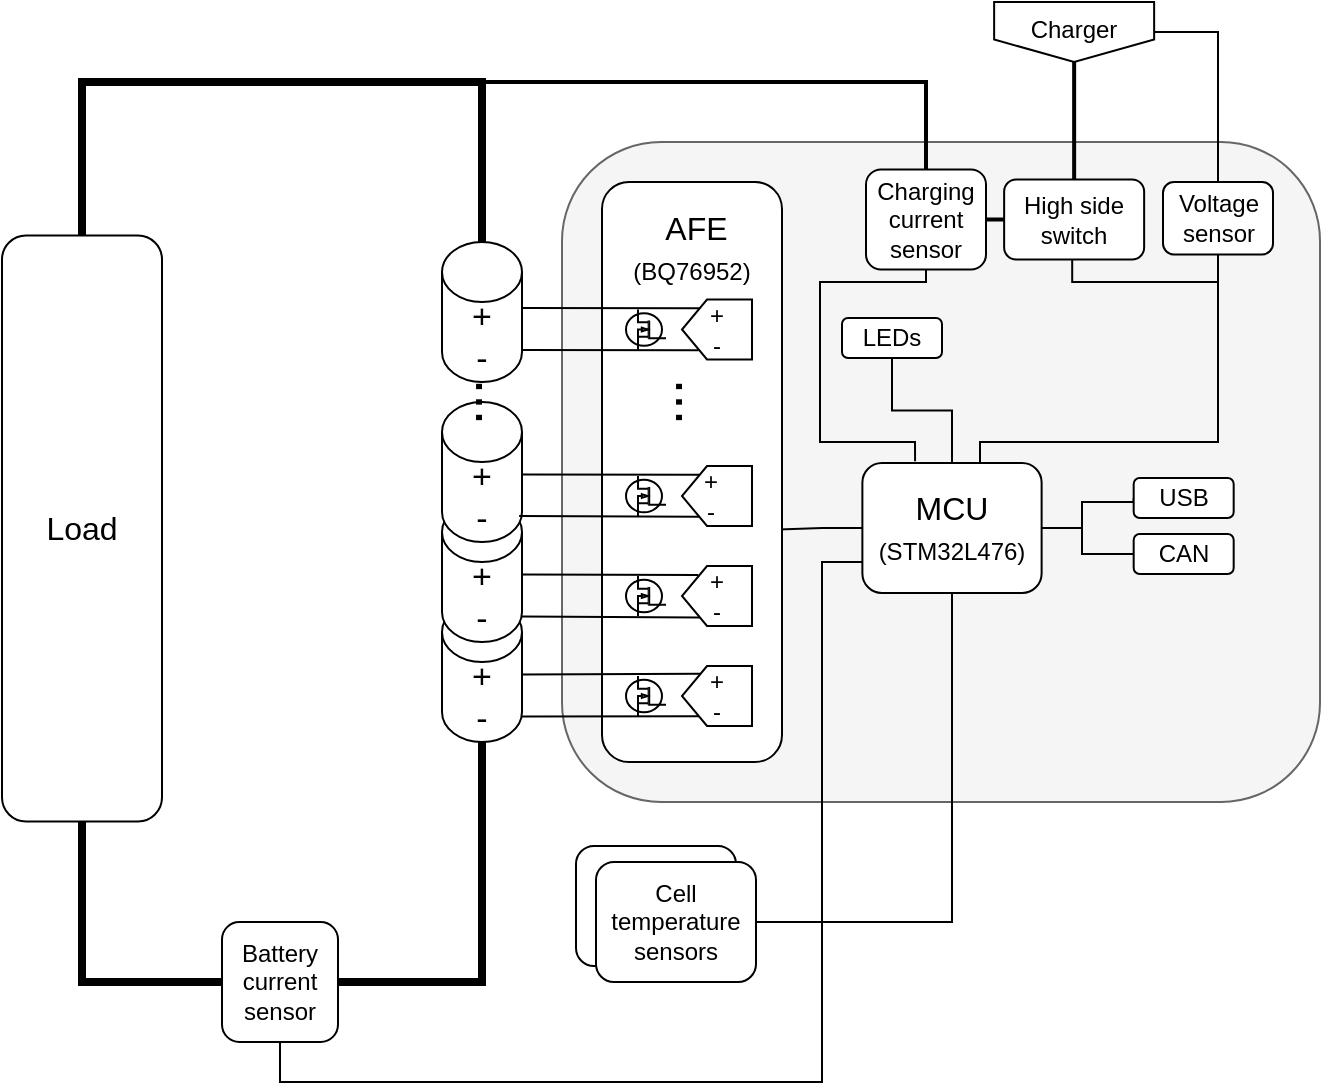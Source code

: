 <mxfile version="24.7.5">
  <diagram name="Page-1" id="EQJyJkfQMdv3somNTGk6">
    <mxGraphModel dx="2284" dy="838" grid="1" gridSize="10" guides="1" tooltips="1" connect="1" arrows="1" fold="1" page="1" pageScale="1" pageWidth="850" pageHeight="1100" math="0" shadow="0">
      <root>
        <mxCell id="0" />
        <mxCell id="1" parent="0" />
        <mxCell id="3wv0DajLx1wPOdPRmN7i-8" value="" style="rounded=1;whiteSpace=wrap;html=1;fillColor=#f5f5f5;strokeColor=#666666;fontColor=#333333;" parent="1" vertex="1">
          <mxGeometry x="10" y="170" width="379" height="330" as="geometry" />
        </mxCell>
        <mxCell id="TeZvGwJzhUlr74pMuj6Z-2" value="&lt;font style=&quot;font-size: 17px;&quot;&gt;+&lt;br style=&quot;border-color: var(--border-color);&quot;&gt;-&lt;/font&gt;" style="shape=cylinder3;whiteSpace=wrap;html=1;boundedLbl=1;backgroundOutline=1;size=15;" parent="1" vertex="1">
          <mxGeometry x="-50" y="400" width="40" height="70" as="geometry" />
        </mxCell>
        <mxCell id="TeZvGwJzhUlr74pMuj6Z-4" value="&lt;font style=&quot;font-size: 17px;&quot;&gt;+&lt;br style=&quot;border-color: var(--border-color);&quot;&gt;-&lt;/font&gt;" style="shape=cylinder3;whiteSpace=wrap;html=1;boundedLbl=1;backgroundOutline=1;size=15;" parent="1" vertex="1">
          <mxGeometry x="-50" y="350" width="40" height="70" as="geometry" />
        </mxCell>
        <mxCell id="TeZvGwJzhUlr74pMuj6Z-5" value="&lt;font style=&quot;font-size: 17px;&quot;&gt;+&lt;br style=&quot;border-color: var(--border-color);&quot;&gt;-&lt;/font&gt;" style="shape=cylinder3;whiteSpace=wrap;html=1;boundedLbl=1;backgroundOutline=1;size=15;" parent="1" vertex="1">
          <mxGeometry x="-50" y="300" width="40" height="70" as="geometry" />
        </mxCell>
        <mxCell id="TeZvGwJzhUlr74pMuj6Z-6" value="&lt;font style=&quot;font-size: 28px;&quot;&gt;...&lt;/font&gt;" style="text;html=1;strokeColor=none;fillColor=none;align=center;verticalAlign=middle;whiteSpace=wrap;rounded=0;rotation=-90;" parent="1" vertex="1">
          <mxGeometry x="-60" y="292.5" width="40" height="15" as="geometry" />
        </mxCell>
        <mxCell id="TeZvGwJzhUlr74pMuj6Z-7" value="&lt;font style=&quot;font-size: 17px;&quot;&gt;+&lt;br&gt;-&lt;/font&gt;" style="shape=cylinder3;whiteSpace=wrap;html=1;boundedLbl=1;backgroundOutline=1;size=15;" parent="1" vertex="1">
          <mxGeometry x="-50" y="220" width="40" height="70" as="geometry" />
        </mxCell>
        <mxCell id="rOv4unldxosovvvKGmgh-10" style="edgeStyle=orthogonalEdgeStyle;rounded=0;orthogonalLoop=1;jettySize=auto;html=1;entryX=0.5;entryY=1;entryDx=0;entryDy=0;endArrow=none;endFill=0;" parent="1" source="mOUoje14_cyd4yB3jaxS-1" target="PAm2uFlAgmHI_0X1vEtF-1" edge="1">
          <mxGeometry relative="1" as="geometry" />
        </mxCell>
        <mxCell id="rOv4unldxosovvvKGmgh-12" style="edgeStyle=orthogonalEdgeStyle;rounded=0;orthogonalLoop=1;jettySize=auto;html=1;endArrow=none;endFill=0;exitX=1;exitY=0.5;exitDx=0;exitDy=0;entryX=0;entryY=0.5;entryDx=0;entryDy=0;" parent="1" source="mOUoje14_cyd4yB3jaxS-1" target="4OLsYMQMICfBBXzMfYlJ-3" edge="1">
          <mxGeometry relative="1" as="geometry">
            <mxPoint x="249.81" y="348.007" as="sourcePoint" />
            <mxPoint x="286.68" y="340" as="targetPoint" />
            <Array as="points">
              <mxPoint x="270" y="363" />
              <mxPoint x="270" y="350" />
              <mxPoint x="296" y="350" />
            </Array>
          </mxGeometry>
        </mxCell>
        <mxCell id="rOv4unldxosovvvKGmgh-13" style="edgeStyle=orthogonalEdgeStyle;rounded=0;orthogonalLoop=1;jettySize=auto;html=1;endArrow=none;endFill=0;entryX=1;entryY=0.5;entryDx=0;entryDy=0;" parent="1" source="mOUoje14_cyd4yB3jaxS-1" target="3wv0DajLx1wPOdPRmN7i-7" edge="1">
          <mxGeometry relative="1" as="geometry">
            <mxPoint x="194" y="440" as="targetPoint" />
            <Array as="points">
              <mxPoint x="205" y="560" />
            </Array>
          </mxGeometry>
        </mxCell>
        <mxCell id="rOv4unldxosovvvKGmgh-16" style="edgeStyle=orthogonalEdgeStyle;rounded=0;orthogonalLoop=1;jettySize=auto;html=1;endArrow=none;endFill=0;" parent="1" source="mOUoje14_cyd4yB3jaxS-1" target="4OLsYMQMICfBBXzMfYlJ-18" edge="1">
          <mxGeometry relative="1" as="geometry">
            <Array as="points">
              <mxPoint x="219" y="320" />
              <mxPoint x="338" y="320" />
            </Array>
            <mxPoint x="115.52" y="251.08" as="targetPoint" />
          </mxGeometry>
        </mxCell>
        <mxCell id="rOv4unldxosovvvKGmgh-21" style="edgeStyle=orthogonalEdgeStyle;rounded=0;orthogonalLoop=1;jettySize=auto;html=1;endArrow=none;endFill=0;" parent="1" source="mOUoje14_cyd4yB3jaxS-1" target="mOUoje14_cyd4yB3jaxS-92" edge="1">
          <mxGeometry relative="1" as="geometry">
            <Array as="points">
              <mxPoint x="140" y="380" />
              <mxPoint x="140" y="640" />
              <mxPoint x="-131" y="640" />
            </Array>
            <mxPoint x="170" y="530" as="sourcePoint" />
          </mxGeometry>
        </mxCell>
        <mxCell id="IOinGAKgZoLSvKj5LpSs-5" style="edgeStyle=orthogonalEdgeStyle;rounded=0;orthogonalLoop=1;jettySize=auto;html=1;endArrow=none;endFill=0;exitX=1;exitY=0.5;exitDx=0;exitDy=0;entryX=0;entryY=0.5;entryDx=0;entryDy=0;" parent="1" source="mOUoje14_cyd4yB3jaxS-1" target="4OLsYMQMICfBBXzMfYlJ-7" edge="1">
          <mxGeometry relative="1" as="geometry">
            <mxPoint x="249.81" y="348.007" as="sourcePoint" />
            <Array as="points">
              <mxPoint x="270" y="363" />
              <mxPoint x="270" y="376" />
            </Array>
          </mxGeometry>
        </mxCell>
        <mxCell id="1AQ6WkJMX0u51MozSQrl-1" style="edgeStyle=orthogonalEdgeStyle;rounded=0;orthogonalLoop=1;jettySize=auto;html=1;entryX=0.98;entryY=0.599;entryDx=0;entryDy=0;endArrow=none;endFill=0;entryPerimeter=0;" parent="1" source="mOUoje14_cyd4yB3jaxS-1" target="mOUoje14_cyd4yB3jaxS-8" edge="1">
          <mxGeometry relative="1" as="geometry" />
        </mxCell>
        <mxCell id="mOUoje14_cyd4yB3jaxS-1" value="MCU&lt;br&gt;&lt;font style=&quot;font-size: 12px;&quot;&gt;(STM32L476)&lt;/font&gt;" style="rounded=1;whiteSpace=wrap;html=1;fontSize=16;" parent="1" vertex="1">
          <mxGeometry x="160.19" y="330.5" width="89.62" height="65" as="geometry" />
        </mxCell>
        <mxCell id="mOUoje14_cyd4yB3jaxS-8" value="" style="rounded=1;whiteSpace=wrap;html=1;fontSize=16;" parent="1" vertex="1">
          <mxGeometry x="30" y="190" width="90" height="290" as="geometry" />
        </mxCell>
        <mxCell id="mOUoje14_cyd4yB3jaxS-7" value="&lt;font style=&quot;font-size: 28px;&quot;&gt;...&lt;/font&gt;" style="text;html=1;strokeColor=none;fillColor=none;align=center;verticalAlign=middle;whiteSpace=wrap;rounded=0;rotation=-90;" parent="1" vertex="1">
          <mxGeometry x="30" y="285" width="60" height="30" as="geometry" />
        </mxCell>
        <mxCell id="mOUoje14_cyd4yB3jaxS-12" value="" style="verticalLabelPosition=bottom;shadow=0;dashed=0;align=center;html=1;verticalAlign=top;shape=mxgraph.electrical.mosfets1.n-channel_mosfet_1;fontSize=16;flipH=1;" parent="1" vertex="1">
          <mxGeometry x="42" y="253.75" width="20" height="20" as="geometry" />
        </mxCell>
        <mxCell id="mOUoje14_cyd4yB3jaxS-14" value="" style="endArrow=none;html=1;rounded=0;fontSize=16;exitX=1;exitY=1;exitDx=0;exitDy=-15;exitPerimeter=0;entryX=0.739;entryY=0.147;entryDx=0;entryDy=0;entryPerimeter=0;" parent="1" target="mOUoje14_cyd4yB3jaxS-87" edge="1">
          <mxGeometry width="50" height="50" relative="1" as="geometry">
            <mxPoint x="-10" y="253" as="sourcePoint" />
            <mxPoint x="76.895" y="252.434" as="targetPoint" />
          </mxGeometry>
        </mxCell>
        <mxCell id="mOUoje14_cyd4yB3jaxS-18" value="" style="endArrow=none;html=1;rounded=0;fontSize=16;exitX=1;exitY=1;exitDx=0;exitDy=-15;exitPerimeter=0;entryX=0.763;entryY=0.845;entryDx=0;entryDy=0;entryPerimeter=0;" parent="1" target="mOUoje14_cyd4yB3jaxS-87" edge="1">
          <mxGeometry width="50" height="50" relative="1" as="geometry">
            <mxPoint x="-10" y="274" as="sourcePoint" />
            <mxPoint x="76.895" y="274.054" as="targetPoint" />
          </mxGeometry>
        </mxCell>
        <mxCell id="mOUoje14_cyd4yB3jaxS-49" value="&amp;nbsp;AFE&lt;br&gt;&lt;font style=&quot;font-size: 12px;&quot;&gt;(BQ76952)&lt;/font&gt;" style="text;html=1;strokeColor=none;fillColor=none;align=center;verticalAlign=middle;whiteSpace=wrap;rounded=0;fontSize=16;" parent="1" vertex="1">
          <mxGeometry x="40" y="197.5" width="70" height="51.25" as="geometry" />
        </mxCell>
        <mxCell id="mOUoje14_cyd4yB3jaxS-66" value="" style="verticalLabelPosition=bottom;shadow=0;dashed=0;align=center;html=1;verticalAlign=top;shape=mxgraph.electrical.mosfets1.n-channel_mosfet_1;fontSize=16;flipH=1;" parent="1" vertex="1">
          <mxGeometry x="42" y="337" width="20" height="20" as="geometry" />
        </mxCell>
        <mxCell id="mOUoje14_cyd4yB3jaxS-69" value="" style="verticalLabelPosition=bottom;shadow=0;dashed=0;align=center;html=1;verticalAlign=top;shape=mxgraph.electrical.abstract.dac;fontSize=16;fillColor=#ffffff;flipH=1;" parent="1" vertex="1">
          <mxGeometry x="70" y="332" width="35" height="30" as="geometry" />
        </mxCell>
        <mxCell id="mOUoje14_cyd4yB3jaxS-70" value="" style="verticalLabelPosition=bottom;shadow=0;dashed=0;align=center;html=1;verticalAlign=top;shape=mxgraph.electrical.mosfets1.n-channel_mosfet_1;fontSize=16;flipH=1;" parent="1" vertex="1">
          <mxGeometry x="42" y="387" width="20" height="20" as="geometry" />
        </mxCell>
        <mxCell id="mOUoje14_cyd4yB3jaxS-71" value="" style="endArrow=none;html=1;rounded=0;fontSize=16;exitX=1;exitY=1;exitDx=0;exitDy=-15;exitPerimeter=0;entryX=0.768;entryY=0.151;entryDx=0;entryDy=0;entryPerimeter=0;" parent="1" target="mOUoje14_cyd4yB3jaxS-85" edge="1">
          <mxGeometry width="50" height="50" relative="1" as="geometry">
            <mxPoint x="-10" y="386.25" as="sourcePoint" />
            <mxPoint x="76.895" y="385.684" as="targetPoint" />
          </mxGeometry>
        </mxCell>
        <mxCell id="mOUoje14_cyd4yB3jaxS-72" value="" style="endArrow=none;html=1;rounded=0;fontSize=16;exitX=1;exitY=1;exitDx=0;exitDy=-15;exitPerimeter=0;entryX=0.744;entryY=0.859;entryDx=0;entryDy=0;entryPerimeter=0;" parent="1" target="mOUoje14_cyd4yB3jaxS-85" edge="1">
          <mxGeometry width="50" height="50" relative="1" as="geometry">
            <mxPoint x="-10" y="407.25" as="sourcePoint" />
            <mxPoint x="76.895" y="407.304" as="targetPoint" />
          </mxGeometry>
        </mxCell>
        <mxCell id="mOUoje14_cyd4yB3jaxS-74" value="" style="verticalLabelPosition=bottom;shadow=0;dashed=0;align=center;html=1;verticalAlign=top;shape=mxgraph.electrical.mosfets1.n-channel_mosfet_1;fontSize=16;flipH=1;" parent="1" vertex="1">
          <mxGeometry x="42" y="437" width="20" height="20" as="geometry" />
        </mxCell>
        <mxCell id="mOUoje14_cyd4yB3jaxS-75" value="" style="endArrow=none;html=1;rounded=0;fontSize=16;exitX=1;exitY=1;exitDx=0;exitDy=-15;exitPerimeter=0;entryX=0.741;entryY=0.131;entryDx=0;entryDy=0;entryPerimeter=0;" parent="1" target="mOUoje14_cyd4yB3jaxS-83" edge="1">
          <mxGeometry width="50" height="50" relative="1" as="geometry">
            <mxPoint x="-10" y="436.25" as="sourcePoint" />
            <mxPoint x="76.895" y="435.684" as="targetPoint" />
          </mxGeometry>
        </mxCell>
        <mxCell id="mOUoje14_cyd4yB3jaxS-76" value="" style="endArrow=none;html=1;rounded=0;fontSize=16;exitX=1;exitY=1;exitDx=0;exitDy=-15;exitPerimeter=0;entryX=0.756;entryY=0.839;entryDx=0;entryDy=0;entryPerimeter=0;" parent="1" target="mOUoje14_cyd4yB3jaxS-83" edge="1">
          <mxGeometry width="50" height="50" relative="1" as="geometry">
            <mxPoint x="-10" y="457.25" as="sourcePoint" />
            <mxPoint x="76.895" y="457.304" as="targetPoint" />
          </mxGeometry>
        </mxCell>
        <mxCell id="mOUoje14_cyd4yB3jaxS-78" value="" style="endArrow=none;html=1;rounded=0;fontSize=16;exitX=1;exitY=1;exitDx=0;exitDy=-15;exitPerimeter=0;entryX=0.754;entryY=0.146;entryDx=0;entryDy=0;entryPerimeter=0;" parent="1" target="mOUoje14_cyd4yB3jaxS-69" edge="1">
          <mxGeometry width="50" height="50" relative="1" as="geometry">
            <mxPoint x="-10" y="336.25" as="sourcePoint" />
            <mxPoint x="76.895" y="335.684" as="targetPoint" />
          </mxGeometry>
        </mxCell>
        <mxCell id="mOUoje14_cyd4yB3jaxS-79" value="" style="endArrow=none;html=1;rounded=0;fontSize=16;exitX=1.014;exitY=0.814;exitDx=0;exitDy=0;exitPerimeter=0;entryX=0.754;entryY=0.846;entryDx=0;entryDy=0;entryPerimeter=0;" parent="1" target="mOUoje14_cyd4yB3jaxS-69" edge="1">
          <mxGeometry width="50" height="50" relative="1" as="geometry">
            <mxPoint x="-11.44" y="356.98" as="sourcePoint" />
            <mxPoint x="72.305" y="357.0" as="targetPoint" />
          </mxGeometry>
        </mxCell>
        <mxCell id="mOUoje14_cyd4yB3jaxS-80" value="&lt;p style=&quot;line-height: 60%; font-size: 12px;&quot;&gt;&lt;/p&gt;&lt;blockquote style=&quot;margin: 0px 0px 0px 40px; border: none; padding: 0px; font-size: 12px;&quot;&gt;&lt;/blockquote&gt;&lt;span style=&quot;font-size: 12px; background-color: initial;&quot;&gt;+&lt;/span&gt;&lt;br style=&quot;font-size: 12px;&quot;&gt;&lt;font style=&quot;font-size: 12px;&quot;&gt;-&lt;/font&gt;&lt;p style=&quot;font-size: 12px;&quot;&gt;&lt;/p&gt;" style="text;html=1;strokeColor=none;fillColor=none;align=center;verticalAlign=middle;whiteSpace=wrap;rounded=0;fontSize=12;" parent="1" vertex="1">
          <mxGeometry x="77.5" y="332" width="12.5" height="30" as="geometry" />
        </mxCell>
        <mxCell id="mOUoje14_cyd4yB3jaxS-83" value="" style="verticalLabelPosition=bottom;shadow=0;dashed=0;align=center;html=1;verticalAlign=top;shape=mxgraph.electrical.abstract.dac;fontSize=16;fillColor=#ffffff;flipH=1;" parent="1" vertex="1">
          <mxGeometry x="70" y="432" width="35" height="30" as="geometry" />
        </mxCell>
        <mxCell id="mOUoje14_cyd4yB3jaxS-84" value="&lt;p style=&quot;line-height: 60%; font-size: 12px;&quot;&gt;&lt;/p&gt;&lt;blockquote style=&quot;margin: 0px 0px 0px 40px; border: none; padding: 0px; font-size: 12px;&quot;&gt;&lt;/blockquote&gt;&lt;span style=&quot;font-size: 12px; background-color: initial;&quot;&gt;+&lt;/span&gt;&lt;br style=&quot;font-size: 12px;&quot;&gt;&lt;font style=&quot;font-size: 12px;&quot;&gt;-&lt;/font&gt;&lt;p style=&quot;font-size: 12px;&quot;&gt;&lt;/p&gt;" style="text;html=1;strokeColor=none;fillColor=none;align=center;verticalAlign=middle;whiteSpace=wrap;rounded=0;fontSize=12;" parent="1" vertex="1">
          <mxGeometry x="81.25" y="432" width="12.5" height="30" as="geometry" />
        </mxCell>
        <mxCell id="mOUoje14_cyd4yB3jaxS-85" value="" style="verticalLabelPosition=bottom;shadow=0;dashed=0;align=center;html=1;verticalAlign=top;shape=mxgraph.electrical.abstract.dac;fontSize=16;fillColor=#ffffff;flipH=1;" parent="1" vertex="1">
          <mxGeometry x="70" y="382" width="35" height="30" as="geometry" />
        </mxCell>
        <mxCell id="mOUoje14_cyd4yB3jaxS-86" value="&lt;p style=&quot;line-height: 60%; font-size: 12px;&quot;&gt;&lt;/p&gt;&lt;blockquote style=&quot;margin: 0px 0px 0px 40px; border: none; padding: 0px; font-size: 12px;&quot;&gt;&lt;/blockquote&gt;&lt;span style=&quot;font-size: 12px; background-color: initial;&quot;&gt;+&lt;/span&gt;&lt;br style=&quot;font-size: 12px;&quot;&gt;&lt;font style=&quot;font-size: 12px;&quot;&gt;-&lt;/font&gt;&lt;p style=&quot;font-size: 12px;&quot;&gt;&lt;/p&gt;" style="text;html=1;strokeColor=none;fillColor=none;align=center;verticalAlign=middle;whiteSpace=wrap;rounded=0;fontSize=12;" parent="1" vertex="1">
          <mxGeometry x="81.25" y="382" width="12.5" height="30" as="geometry" />
        </mxCell>
        <mxCell id="mOUoje14_cyd4yB3jaxS-87" value="" style="verticalLabelPosition=bottom;shadow=0;dashed=0;align=center;html=1;verticalAlign=top;shape=mxgraph.electrical.abstract.dac;fontSize=16;fillColor=#ffffff;flipH=1;" parent="1" vertex="1">
          <mxGeometry x="70" y="248.75" width="35" height="30" as="geometry" />
        </mxCell>
        <mxCell id="mOUoje14_cyd4yB3jaxS-88" value="&lt;p style=&quot;line-height: 60%; font-size: 12px;&quot;&gt;&lt;/p&gt;&lt;blockquote style=&quot;margin: 0px 0px 0px 40px; border: none; padding: 0px; font-size: 12px;&quot;&gt;&lt;/blockquote&gt;&lt;span style=&quot;font-size: 12px; background-color: initial;&quot;&gt;+&lt;/span&gt;&lt;br style=&quot;font-size: 12px;&quot;&gt;&lt;font style=&quot;font-size: 12px;&quot;&gt;-&lt;/font&gt;&lt;p style=&quot;font-size: 12px;&quot;&gt;&lt;/p&gt;" style="text;html=1;strokeColor=none;fillColor=none;align=center;verticalAlign=middle;whiteSpace=wrap;rounded=0;fontSize=12;" parent="1" vertex="1">
          <mxGeometry x="81.25" y="248.75" width="12.5" height="30" as="geometry" />
        </mxCell>
        <mxCell id="mOUoje14_cyd4yB3jaxS-95" style="edgeStyle=orthogonalEdgeStyle;rounded=0;orthogonalLoop=1;jettySize=auto;html=1;fontSize=12;endArrow=none;endFill=0;strokeWidth=4;entryX=0.5;entryY=1;entryDx=0;entryDy=0;entryPerimeter=0;exitX=1;exitY=0.5;exitDx=0;exitDy=0;" parent="1" source="mOUoje14_cyd4yB3jaxS-92" target="TeZvGwJzhUlr74pMuj6Z-2" edge="1">
          <mxGeometry relative="1" as="geometry">
            <Array as="points">
              <mxPoint x="-30" y="590" />
            </Array>
            <mxPoint x="-121.0" y="600" as="sourcePoint" />
            <mxPoint x="-30" y="480" as="targetPoint" />
          </mxGeometry>
        </mxCell>
        <mxCell id="IOinGAKgZoLSvKj5LpSs-2" style="edgeStyle=orthogonalEdgeStyle;rounded=0;orthogonalLoop=1;jettySize=auto;html=1;entryX=0.5;entryY=1;entryDx=0;entryDy=0;endArrow=none;endFill=0;strokeWidth=4;" parent="1" source="mOUoje14_cyd4yB3jaxS-92" target="4OLsYMQMICfBBXzMfYlJ-15" edge="1">
          <mxGeometry relative="1" as="geometry" />
        </mxCell>
        <mxCell id="mOUoje14_cyd4yB3jaxS-92" value="Battery&lt;br&gt;current&lt;br&gt;sensor" style="rounded=1;whiteSpace=wrap;html=1;fontSize=12;fillColor=#ffffff;" parent="1" vertex="1">
          <mxGeometry x="-160" y="560" width="58" height="60" as="geometry" />
        </mxCell>
        <mxCell id="4OLsYMQMICfBBXzMfYlJ-16" style="edgeStyle=orthogonalEdgeStyle;rounded=0;orthogonalLoop=1;jettySize=auto;html=1;fontSize=16;endArrow=none;endFill=0;strokeWidth=2;entryX=0.5;entryY=0;entryDx=0;entryDy=0;entryPerimeter=0;exitX=0.5;exitY=0;exitDx=0;exitDy=0;" parent="1" source="sO5SA49bSD7Gtyw2qVEJ-2" target="TeZvGwJzhUlr74pMuj6Z-7" edge="1">
          <mxGeometry relative="1" as="geometry">
            <mxPoint x="-90" y="180" as="targetPoint" />
            <Array as="points">
              <mxPoint x="192" y="140" />
              <mxPoint x="-30" y="140" />
            </Array>
            <mxPoint x="170" y="140" as="sourcePoint" />
          </mxGeometry>
        </mxCell>
        <mxCell id="4OLsYMQMICfBBXzMfYlJ-15" value="Load" style="rounded=1;whiteSpace=wrap;html=1;fontSize=16;" parent="1" vertex="1">
          <mxGeometry x="-270" y="216.75" width="80" height="293" as="geometry" />
        </mxCell>
        <mxCell id="PAm2uFlAgmHI_0X1vEtF-1" value="LEDs" style="rounded=1;whiteSpace=wrap;html=1;fontSize=12;" parent="1" vertex="1">
          <mxGeometry x="150" y="258" width="50" height="20" as="geometry" />
        </mxCell>
        <mxCell id="4OLsYMQMICfBBXzMfYlJ-3" value="USB" style="rounded=1;whiteSpace=wrap;html=1;" parent="1" vertex="1">
          <mxGeometry x="295.84" y="338" width="50" height="20" as="geometry" />
        </mxCell>
        <mxCell id="4OLsYMQMICfBBXzMfYlJ-7" value="CAN" style="rounded=1;whiteSpace=wrap;html=1;fontSize=12;" parent="1" vertex="1">
          <mxGeometry x="295.84" y="366" width="50" height="20" as="geometry" />
        </mxCell>
        <mxCell id="4OLsYMQMICfBBXzMfYlJ-18" value="Voltage sensor" style="rounded=1;whiteSpace=wrap;html=1;" parent="1" vertex="1">
          <mxGeometry x="310.5" y="190" width="55" height="36.25" as="geometry" />
        </mxCell>
        <mxCell id="IOinGAKgZoLSvKj5LpSs-8" style="edgeStyle=orthogonalEdgeStyle;rounded=0;orthogonalLoop=1;jettySize=auto;html=1;endArrow=none;endFill=0;" parent="1" edge="1">
          <mxGeometry relative="1" as="geometry">
            <Array as="points">
              <mxPoint x="265" y="240" />
              <mxPoint x="338" y="240" />
              <mxPoint x="338" y="320" />
              <mxPoint x="219" y="320" />
              <mxPoint x="219" y="330" />
            </Array>
            <mxPoint x="265.1" y="228.75" as="sourcePoint" />
            <mxPoint x="204" y="330.5" as="targetPoint" />
          </mxGeometry>
        </mxCell>
        <mxCell id="IOinGAKgZoLSvKj5LpSs-13" style="edgeStyle=orthogonalEdgeStyle;rounded=0;orthogonalLoop=1;jettySize=auto;html=1;endArrow=none;endFill=0;strokeWidth=2;" parent="1" source="4OLsYMQMICfBBXzMfYlJ-14" target="sO5SA49bSD7Gtyw2qVEJ-2" edge="1">
          <mxGeometry relative="1" as="geometry" />
        </mxCell>
        <mxCell id="4OLsYMQMICfBBXzMfYlJ-14" value="High side switch" style="rounded=1;whiteSpace=wrap;html=1;fontSize=12;" parent="1" vertex="1">
          <mxGeometry x="231.07" y="188.75" width="70" height="40" as="geometry" />
        </mxCell>
        <mxCell id="RILDAGFuDdTJ5aRbCR4D-3" style="edgeStyle=orthogonalEdgeStyle;rounded=0;orthogonalLoop=1;jettySize=auto;html=1;entryX=0.294;entryY=-0.014;entryDx=0;entryDy=0;entryPerimeter=0;endArrow=none;endFill=0;" parent="1" source="sO5SA49bSD7Gtyw2qVEJ-2" target="mOUoje14_cyd4yB3jaxS-1" edge="1">
          <mxGeometry relative="1" as="geometry">
            <Array as="points">
              <mxPoint x="192" y="240" />
              <mxPoint x="139" y="240" />
              <mxPoint x="139" y="320" />
              <mxPoint x="187" y="320" />
            </Array>
          </mxGeometry>
        </mxCell>
        <mxCell id="sO5SA49bSD7Gtyw2qVEJ-2" value="Charging current sensor" style="rounded=1;whiteSpace=wrap;html=1;" parent="1" vertex="1">
          <mxGeometry x="162" y="183.75" width="60" height="50" as="geometry" />
        </mxCell>
        <mxCell id="IOinGAKgZoLSvKj5LpSs-11" style="edgeStyle=orthogonalEdgeStyle;rounded=0;orthogonalLoop=1;jettySize=auto;html=1;endArrow=none;endFill=0;" parent="1" source="IOinGAKgZoLSvKj5LpSs-9" target="4OLsYMQMICfBBXzMfYlJ-18" edge="1">
          <mxGeometry relative="1" as="geometry" />
        </mxCell>
        <mxCell id="IOinGAKgZoLSvKj5LpSs-12" style="edgeStyle=orthogonalEdgeStyle;rounded=0;orthogonalLoop=1;jettySize=auto;html=1;entryX=0.5;entryY=0;entryDx=0;entryDy=0;endArrow=none;endFill=0;strokeWidth=2;exitX=0.5;exitY=1;exitDx=0;exitDy=0;" parent="1" source="IOinGAKgZoLSvKj5LpSs-9" target="4OLsYMQMICfBBXzMfYlJ-14" edge="1">
          <mxGeometry relative="1" as="geometry" />
        </mxCell>
        <mxCell id="IOinGAKgZoLSvKj5LpSs-9" value="Charger" style="shape=offPageConnector;whiteSpace=wrap;html=1;verticalAlign=top;" parent="1" vertex="1">
          <mxGeometry x="226.07" y="100" width="80" height="30" as="geometry" />
        </mxCell>
        <mxCell id="3wv0DajLx1wPOdPRmN7i-3" value="" style="edgeStyle=orthogonalEdgeStyle;rounded=0;orthogonalLoop=1;jettySize=auto;html=1;exitX=0.5;exitY=0;exitDx=0;exitDy=0;fontSize=16;endArrow=none;endFill=0;strokeWidth=4;entryX=0.5;entryY=0;entryDx=0;entryDy=0;entryPerimeter=0;" parent="1" source="4OLsYMQMICfBBXzMfYlJ-15" target="TeZvGwJzhUlr74pMuj6Z-7" edge="1">
          <mxGeometry relative="1" as="geometry">
            <mxPoint x="-30" y="220" as="targetPoint" />
            <Array as="points">
              <mxPoint x="-230" y="140" />
              <mxPoint x="-30" y="140" />
            </Array>
            <mxPoint x="-230" y="189" as="sourcePoint" />
          </mxGeometry>
        </mxCell>
        <mxCell id="3wv0DajLx1wPOdPRmN7i-6" value="" style="rounded=1;whiteSpace=wrap;html=1;fontSize=12;fillColor=#ffffff;" parent="1" vertex="1">
          <mxGeometry x="17" y="522" width="80" height="60" as="geometry" />
        </mxCell>
        <mxCell id="3wv0DajLx1wPOdPRmN7i-7" value="Cell temperature sensors" style="rounded=1;whiteSpace=wrap;html=1;fontSize=12;fillColor=#ffffff;" parent="1" vertex="1">
          <mxGeometry x="27" y="530" width="80" height="60" as="geometry" />
        </mxCell>
      </root>
    </mxGraphModel>
  </diagram>
</mxfile>
